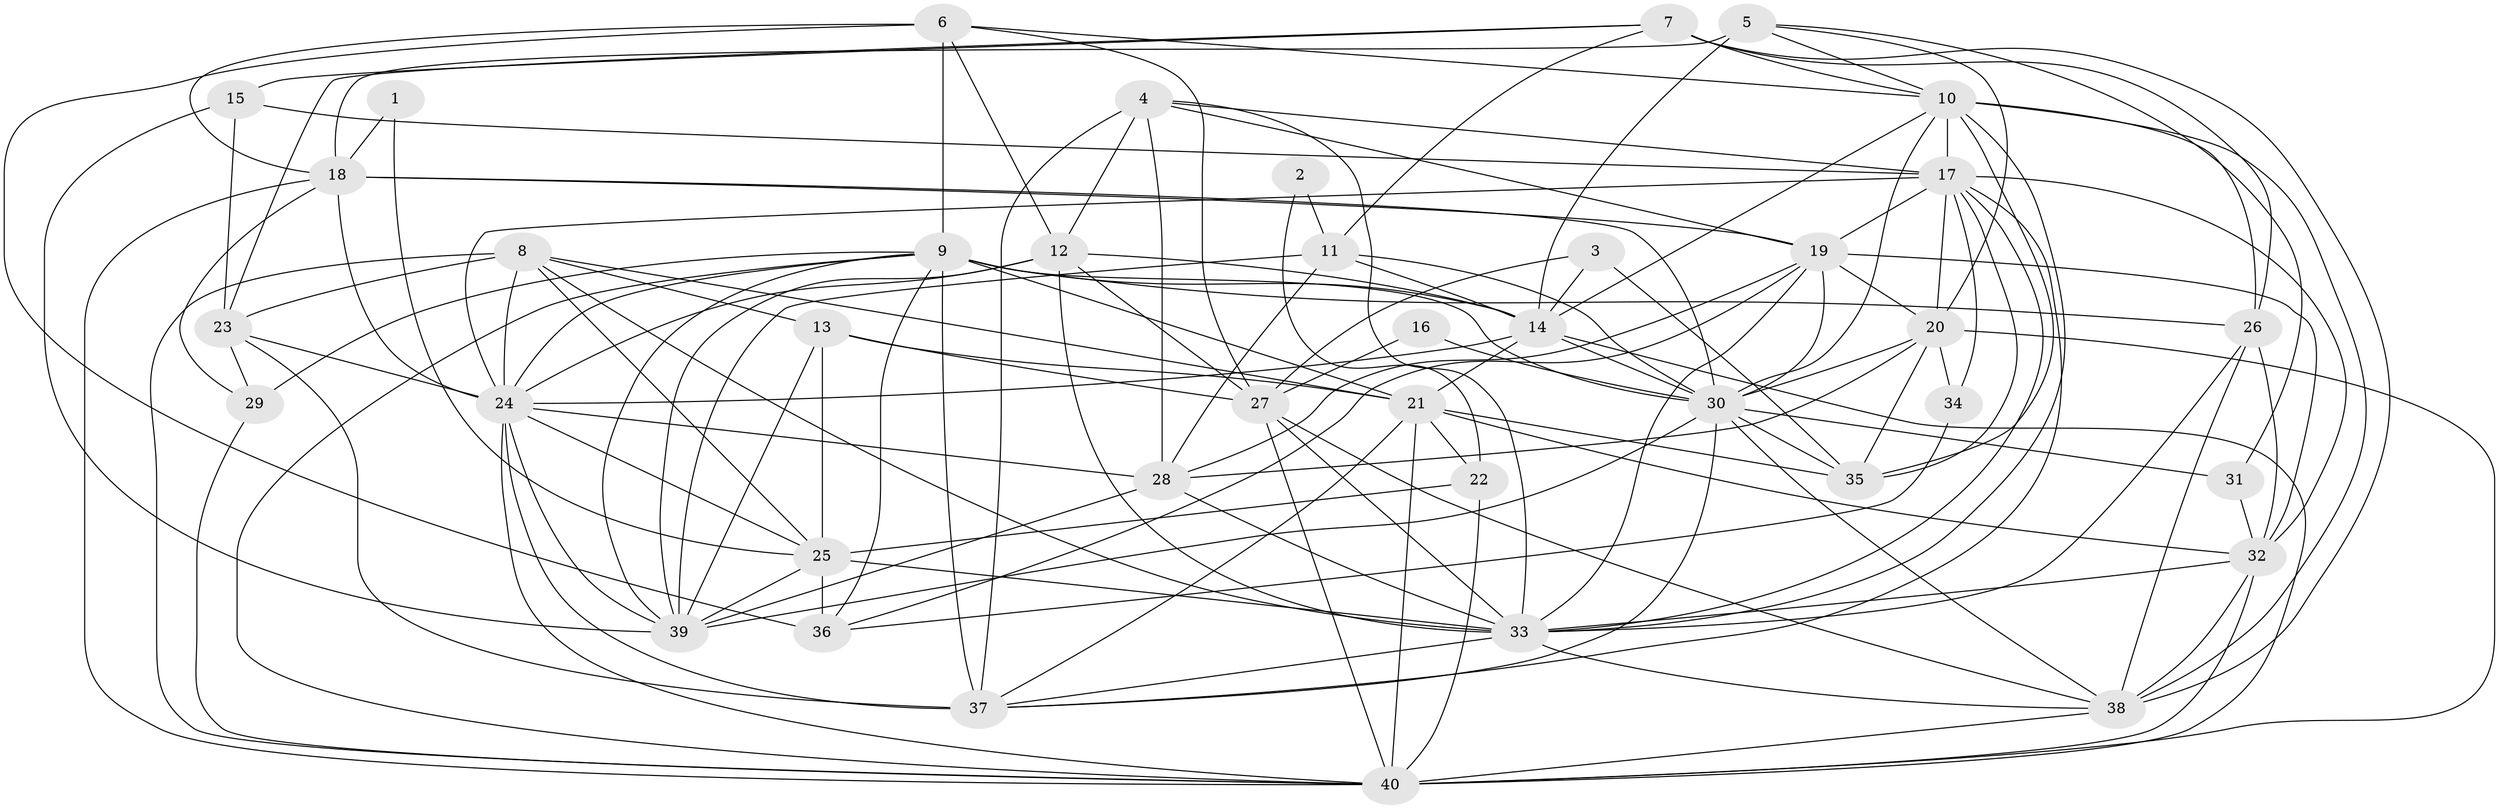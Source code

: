 // original degree distribution, {5: 0.15384615384615385, 2: 0.13076923076923078, 4: 0.23076923076923078, 6: 0.05384615384615385, 3: 0.33076923076923076, 8: 0.015384615384615385, 9: 0.007692307692307693, 7: 0.07692307692307693}
// Generated by graph-tools (version 1.1) at 2025/37/03/04/25 23:37:08]
// undirected, 40 vertices, 140 edges
graph export_dot {
  node [color=gray90,style=filled];
  1;
  2;
  3;
  4;
  5;
  6;
  7;
  8;
  9;
  10;
  11;
  12;
  13;
  14;
  15;
  16;
  17;
  18;
  19;
  20;
  21;
  22;
  23;
  24;
  25;
  26;
  27;
  28;
  29;
  30;
  31;
  32;
  33;
  34;
  35;
  36;
  37;
  38;
  39;
  40;
  1 -- 18 [weight=1.0];
  1 -- 25 [weight=1.0];
  2 -- 11 [weight=1.0];
  2 -- 22 [weight=1.0];
  3 -- 14 [weight=1.0];
  3 -- 27 [weight=1.0];
  3 -- 35 [weight=1.0];
  4 -- 12 [weight=1.0];
  4 -- 17 [weight=1.0];
  4 -- 19 [weight=1.0];
  4 -- 28 [weight=1.0];
  4 -- 33 [weight=1.0];
  4 -- 37 [weight=1.0];
  5 -- 10 [weight=1.0];
  5 -- 14 [weight=1.0];
  5 -- 18 [weight=2.0];
  5 -- 20 [weight=1.0];
  5 -- 31 [weight=1.0];
  6 -- 9 [weight=1.0];
  6 -- 10 [weight=1.0];
  6 -- 12 [weight=1.0];
  6 -- 18 [weight=1.0];
  6 -- 27 [weight=1.0];
  6 -- 36 [weight=2.0];
  7 -- 10 [weight=1.0];
  7 -- 11 [weight=1.0];
  7 -- 15 [weight=1.0];
  7 -- 23 [weight=1.0];
  7 -- 26 [weight=1.0];
  7 -- 38 [weight=1.0];
  8 -- 13 [weight=1.0];
  8 -- 21 [weight=1.0];
  8 -- 23 [weight=2.0];
  8 -- 24 [weight=1.0];
  8 -- 25 [weight=1.0];
  8 -- 33 [weight=1.0];
  8 -- 40 [weight=1.0];
  9 -- 14 [weight=1.0];
  9 -- 21 [weight=4.0];
  9 -- 24 [weight=1.0];
  9 -- 26 [weight=1.0];
  9 -- 29 [weight=1.0];
  9 -- 30 [weight=1.0];
  9 -- 36 [weight=1.0];
  9 -- 37 [weight=1.0];
  9 -- 39 [weight=1.0];
  9 -- 40 [weight=1.0];
  10 -- 14 [weight=1.0];
  10 -- 17 [weight=2.0];
  10 -- 26 [weight=2.0];
  10 -- 30 [weight=2.0];
  10 -- 33 [weight=2.0];
  10 -- 35 [weight=1.0];
  10 -- 38 [weight=1.0];
  11 -- 14 [weight=1.0];
  11 -- 28 [weight=1.0];
  11 -- 30 [weight=1.0];
  11 -- 39 [weight=1.0];
  12 -- 14 [weight=1.0];
  12 -- 24 [weight=1.0];
  12 -- 27 [weight=1.0];
  12 -- 33 [weight=1.0];
  12 -- 39 [weight=1.0];
  13 -- 21 [weight=1.0];
  13 -- 25 [weight=1.0];
  13 -- 27 [weight=1.0];
  13 -- 39 [weight=1.0];
  14 -- 21 [weight=1.0];
  14 -- 24 [weight=2.0];
  14 -- 30 [weight=1.0];
  14 -- 40 [weight=1.0];
  15 -- 17 [weight=2.0];
  15 -- 23 [weight=1.0];
  15 -- 39 [weight=1.0];
  16 -- 27 [weight=2.0];
  16 -- 30 [weight=1.0];
  17 -- 19 [weight=2.0];
  17 -- 20 [weight=1.0];
  17 -- 24 [weight=1.0];
  17 -- 32 [weight=1.0];
  17 -- 33 [weight=1.0];
  17 -- 34 [weight=3.0];
  17 -- 35 [weight=1.0];
  17 -- 37 [weight=1.0];
  18 -- 19 [weight=2.0];
  18 -- 24 [weight=1.0];
  18 -- 29 [weight=1.0];
  18 -- 30 [weight=1.0];
  18 -- 40 [weight=1.0];
  19 -- 20 [weight=1.0];
  19 -- 28 [weight=1.0];
  19 -- 30 [weight=1.0];
  19 -- 32 [weight=1.0];
  19 -- 33 [weight=1.0];
  19 -- 36 [weight=1.0];
  20 -- 28 [weight=1.0];
  20 -- 30 [weight=1.0];
  20 -- 34 [weight=2.0];
  20 -- 35 [weight=1.0];
  20 -- 40 [weight=1.0];
  21 -- 22 [weight=1.0];
  21 -- 32 [weight=1.0];
  21 -- 35 [weight=1.0];
  21 -- 37 [weight=1.0];
  21 -- 40 [weight=1.0];
  22 -- 25 [weight=1.0];
  22 -- 40 [weight=1.0];
  23 -- 24 [weight=1.0];
  23 -- 29 [weight=2.0];
  23 -- 37 [weight=3.0];
  24 -- 25 [weight=1.0];
  24 -- 28 [weight=1.0];
  24 -- 37 [weight=1.0];
  24 -- 39 [weight=1.0];
  24 -- 40 [weight=1.0];
  25 -- 33 [weight=1.0];
  25 -- 36 [weight=2.0];
  25 -- 39 [weight=1.0];
  26 -- 32 [weight=1.0];
  26 -- 33 [weight=1.0];
  26 -- 38 [weight=1.0];
  27 -- 33 [weight=1.0];
  27 -- 38 [weight=1.0];
  27 -- 40 [weight=1.0];
  28 -- 33 [weight=1.0];
  28 -- 39 [weight=1.0];
  29 -- 40 [weight=1.0];
  30 -- 31 [weight=2.0];
  30 -- 35 [weight=1.0];
  30 -- 37 [weight=1.0];
  30 -- 38 [weight=1.0];
  30 -- 39 [weight=1.0];
  31 -- 32 [weight=1.0];
  32 -- 33 [weight=1.0];
  32 -- 38 [weight=1.0];
  32 -- 40 [weight=1.0];
  33 -- 37 [weight=2.0];
  33 -- 38 [weight=1.0];
  34 -- 36 [weight=1.0];
  38 -- 40 [weight=1.0];
}

